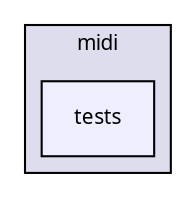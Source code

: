 digraph "src/kernel/routing/midi/tests" {
  compound=true
  node [ fontsize="10", fontname="Sans"];
  edge [ labelfontsize="10", labelfontname="Sans"];
  subgraph clusterdir_9991dc3f13b86ed5072092a2559a4881 {
    graph [ bgcolor="#ddddee", pencolor="black", label="midi" fontname="Sans", fontsize="10", URL="dir_9991dc3f13b86ed5072092a2559a4881.html"]
  dir_8ee8f6b640f4690c3ec10d7bf1c91fbf [shape=box, label="tests", style="filled", fillcolor="#eeeeff", pencolor="black", URL="dir_8ee8f6b640f4690c3ec10d7bf1c91fbf.html"];
  }
}
